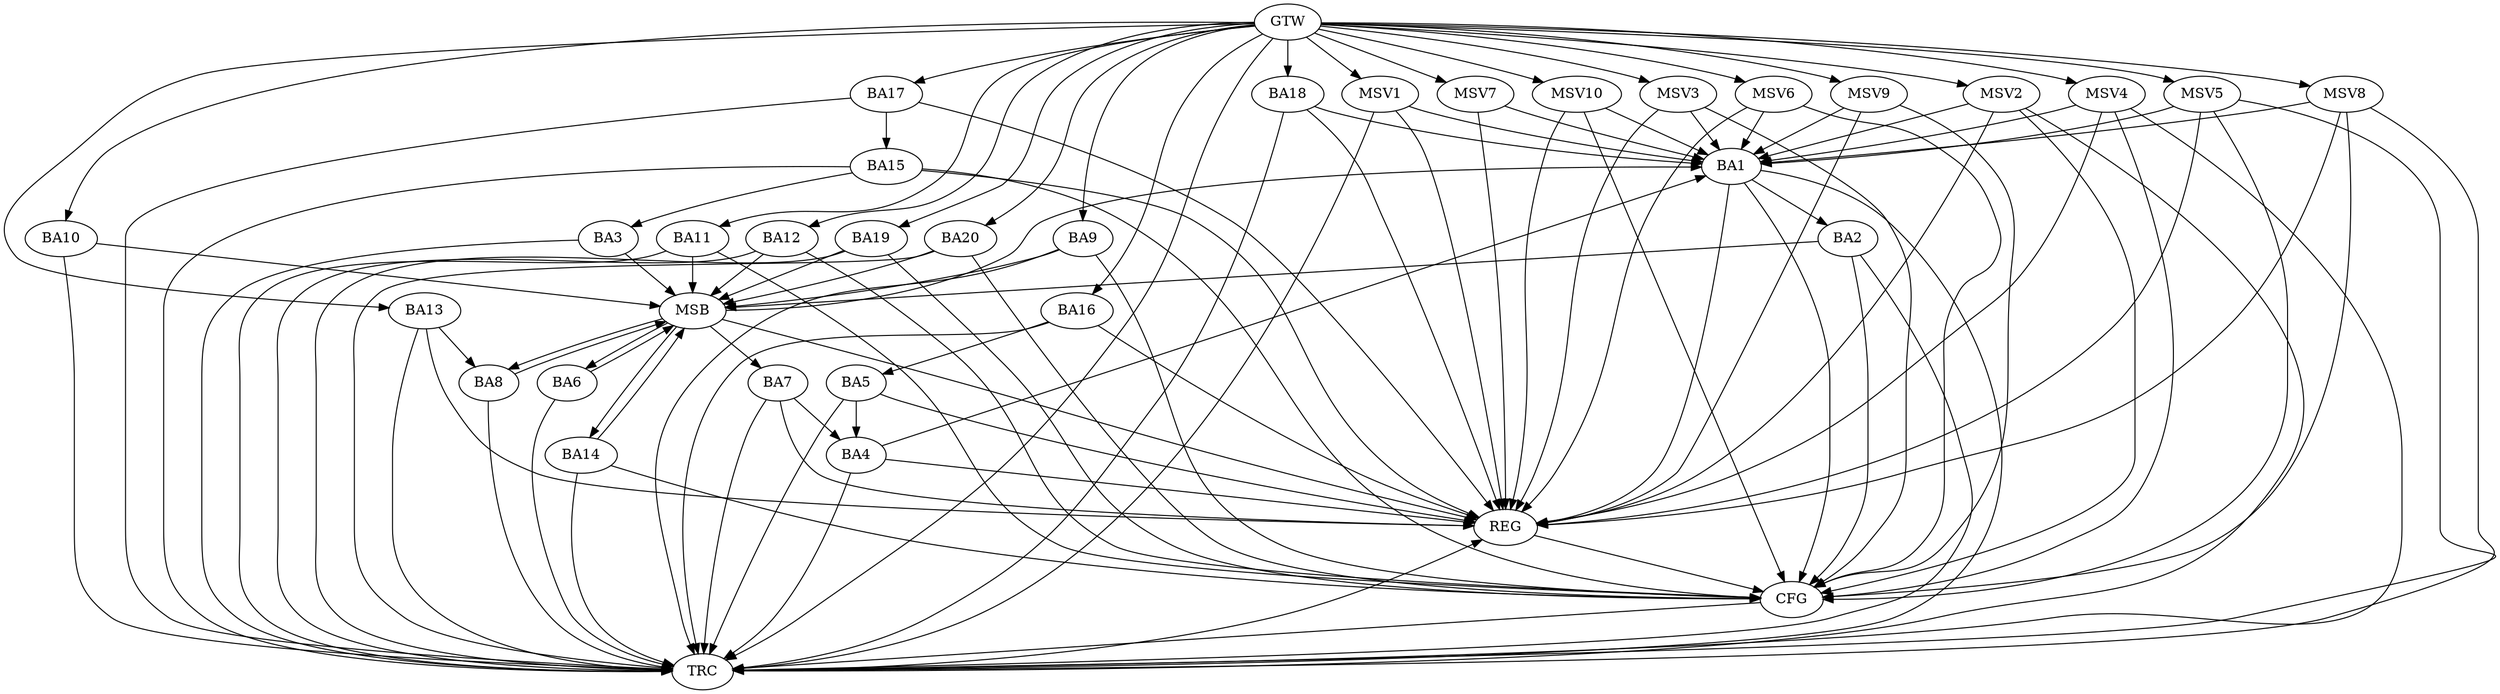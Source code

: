 strict digraph G {
  BA1 [ label="BA1" ];
  BA2 [ label="BA2" ];
  BA3 [ label="BA3" ];
  BA4 [ label="BA4" ];
  BA5 [ label="BA5" ];
  BA6 [ label="BA6" ];
  BA7 [ label="BA7" ];
  BA8 [ label="BA8" ];
  BA9 [ label="BA9" ];
  BA10 [ label="BA10" ];
  BA11 [ label="BA11" ];
  BA12 [ label="BA12" ];
  BA13 [ label="BA13" ];
  BA14 [ label="BA14" ];
  BA15 [ label="BA15" ];
  BA16 [ label="BA16" ];
  BA17 [ label="BA17" ];
  BA18 [ label="BA18" ];
  BA19 [ label="BA19" ];
  BA20 [ label="BA20" ];
  GTW [ label="GTW" ];
  REG [ label="REG" ];
  MSB [ label="MSB" ];
  CFG [ label="CFG" ];
  TRC [ label="TRC" ];
  MSV1 [ label="MSV1" ];
  MSV2 [ label="MSV2" ];
  MSV3 [ label="MSV3" ];
  MSV4 [ label="MSV4" ];
  MSV5 [ label="MSV5" ];
  MSV6 [ label="MSV6" ];
  MSV7 [ label="MSV7" ];
  MSV8 [ label="MSV8" ];
  MSV9 [ label="MSV9" ];
  MSV10 [ label="MSV10" ];
  BA1 -> BA2;
  BA4 -> BA1;
  BA5 -> BA4;
  BA7 -> BA4;
  BA13 -> BA8;
  BA15 -> BA3;
  BA16 -> BA5;
  BA17 -> BA15;
  BA18 -> BA1;
  GTW -> BA9;
  GTW -> BA10;
  GTW -> BA11;
  GTW -> BA12;
  GTW -> BA13;
  GTW -> BA16;
  GTW -> BA17;
  GTW -> BA18;
  GTW -> BA19;
  GTW -> BA20;
  BA1 -> REG;
  BA4 -> REG;
  BA5 -> REG;
  BA7 -> REG;
  BA13 -> REG;
  BA15 -> REG;
  BA16 -> REG;
  BA17 -> REG;
  BA18 -> REG;
  BA2 -> MSB;
  MSB -> BA1;
  MSB -> REG;
  BA3 -> MSB;
  BA6 -> MSB;
  BA8 -> MSB;
  BA9 -> MSB;
  MSB -> BA7;
  BA10 -> MSB;
  BA11 -> MSB;
  MSB -> BA6;
  BA12 -> MSB;
  BA14 -> MSB;
  BA19 -> MSB;
  MSB -> BA8;
  BA20 -> MSB;
  MSB -> BA14;
  BA20 -> CFG;
  BA12 -> CFG;
  BA19 -> CFG;
  BA14 -> CFG;
  BA15 -> CFG;
  BA2 -> CFG;
  BA9 -> CFG;
  BA11 -> CFG;
  BA1 -> CFG;
  REG -> CFG;
  BA1 -> TRC;
  BA2 -> TRC;
  BA3 -> TRC;
  BA4 -> TRC;
  BA5 -> TRC;
  BA6 -> TRC;
  BA7 -> TRC;
  BA8 -> TRC;
  BA9 -> TRC;
  BA10 -> TRC;
  BA11 -> TRC;
  BA12 -> TRC;
  BA13 -> TRC;
  BA14 -> TRC;
  BA15 -> TRC;
  BA16 -> TRC;
  BA17 -> TRC;
  BA18 -> TRC;
  BA19 -> TRC;
  BA20 -> TRC;
  GTW -> TRC;
  CFG -> TRC;
  TRC -> REG;
  MSV1 -> BA1;
  GTW -> MSV1;
  MSV1 -> REG;
  MSV1 -> TRC;
  MSV2 -> BA1;
  GTW -> MSV2;
  MSV2 -> REG;
  MSV2 -> TRC;
  MSV2 -> CFG;
  MSV3 -> BA1;
  MSV4 -> BA1;
  GTW -> MSV3;
  MSV3 -> REG;
  MSV3 -> CFG;
  GTW -> MSV4;
  MSV4 -> REG;
  MSV4 -> TRC;
  MSV4 -> CFG;
  MSV5 -> BA1;
  MSV6 -> BA1;
  GTW -> MSV5;
  MSV5 -> REG;
  MSV5 -> TRC;
  MSV5 -> CFG;
  GTW -> MSV6;
  MSV6 -> REG;
  MSV6 -> CFG;
  MSV7 -> BA1;
  GTW -> MSV7;
  MSV7 -> REG;
  MSV8 -> BA1;
  MSV9 -> BA1;
  MSV10 -> BA1;
  GTW -> MSV8;
  MSV8 -> REG;
  MSV8 -> TRC;
  MSV8 -> CFG;
  GTW -> MSV9;
  MSV9 -> REG;
  MSV9 -> CFG;
  GTW -> MSV10;
  MSV10 -> REG;
  MSV10 -> CFG;
}
